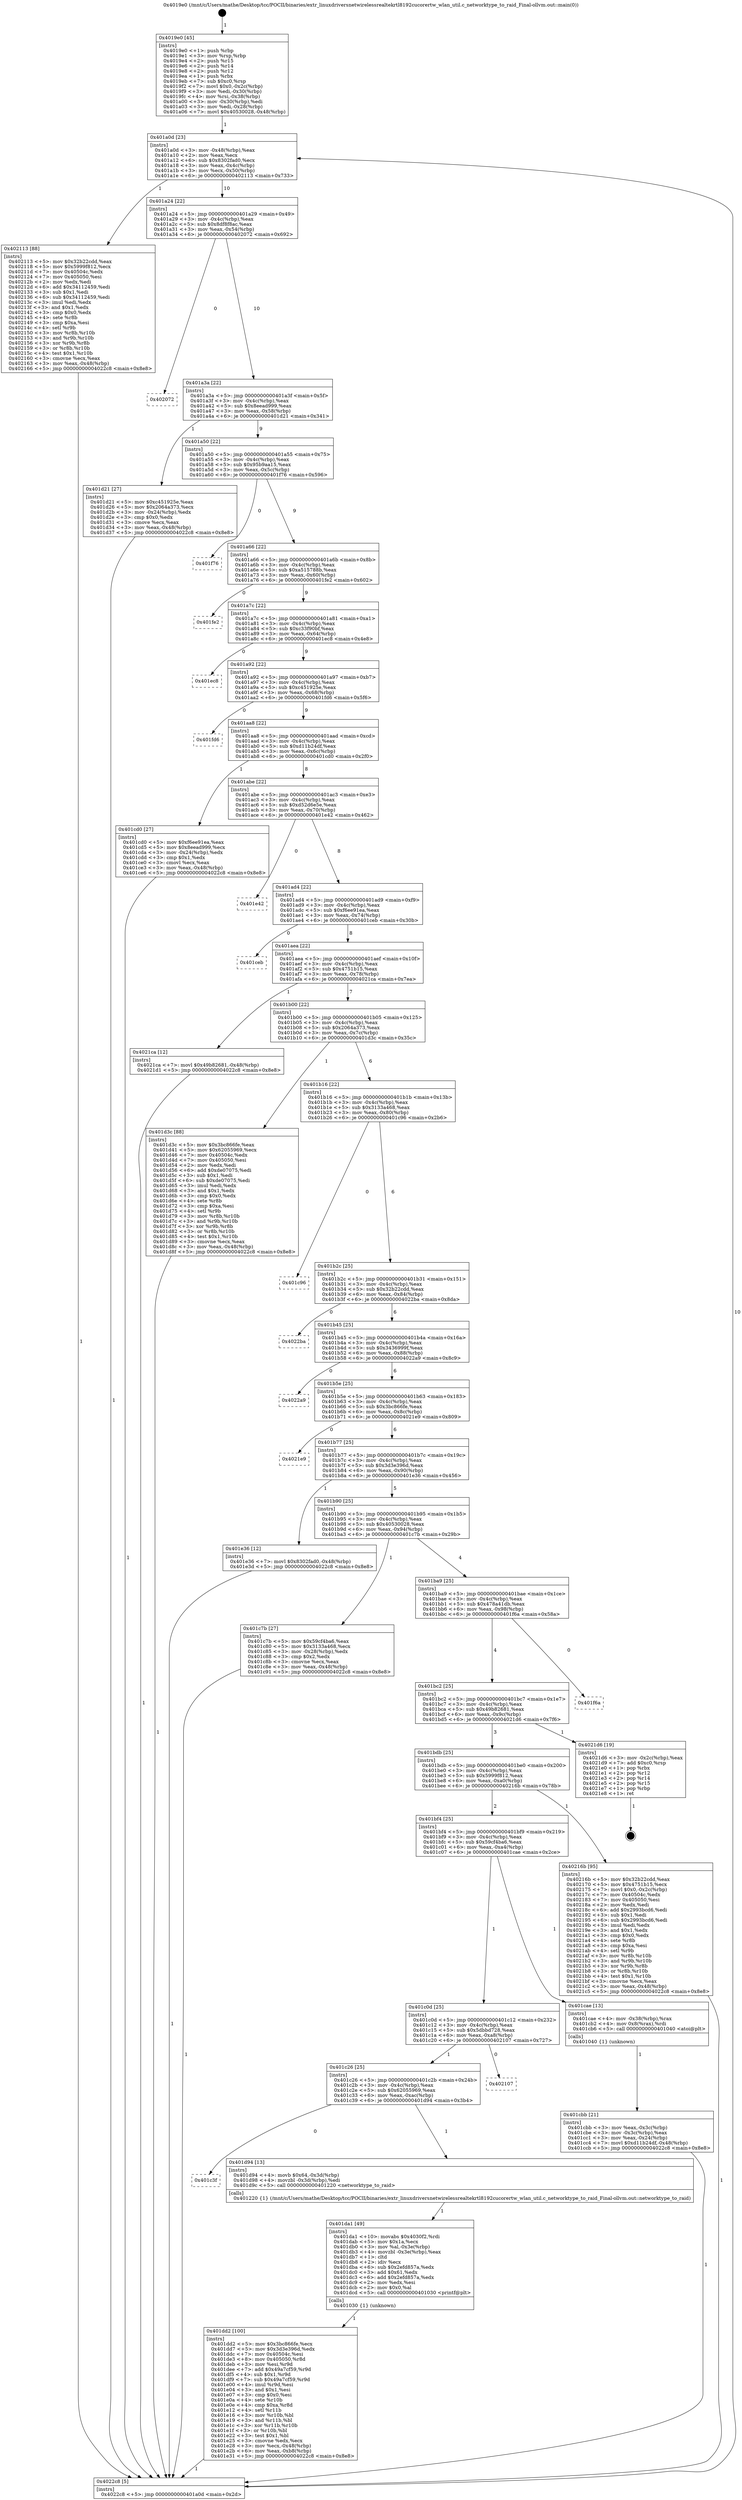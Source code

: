 digraph "0x4019e0" {
  label = "0x4019e0 (/mnt/c/Users/mathe/Desktop/tcc/POCII/binaries/extr_linuxdriversnetwirelessrealtekrtl8192cucorertw_wlan_util.c_networktype_to_raid_Final-ollvm.out::main(0))"
  labelloc = "t"
  node[shape=record]

  Entry [label="",width=0.3,height=0.3,shape=circle,fillcolor=black,style=filled]
  "0x401a0d" [label="{
     0x401a0d [23]\l
     | [instrs]\l
     &nbsp;&nbsp;0x401a0d \<+3\>: mov -0x48(%rbp),%eax\l
     &nbsp;&nbsp;0x401a10 \<+2\>: mov %eax,%ecx\l
     &nbsp;&nbsp;0x401a12 \<+6\>: sub $0x8302fad0,%ecx\l
     &nbsp;&nbsp;0x401a18 \<+3\>: mov %eax,-0x4c(%rbp)\l
     &nbsp;&nbsp;0x401a1b \<+3\>: mov %ecx,-0x50(%rbp)\l
     &nbsp;&nbsp;0x401a1e \<+6\>: je 0000000000402113 \<main+0x733\>\l
  }"]
  "0x402113" [label="{
     0x402113 [88]\l
     | [instrs]\l
     &nbsp;&nbsp;0x402113 \<+5\>: mov $0x32b22cdd,%eax\l
     &nbsp;&nbsp;0x402118 \<+5\>: mov $0x5999f812,%ecx\l
     &nbsp;&nbsp;0x40211d \<+7\>: mov 0x40504c,%edx\l
     &nbsp;&nbsp;0x402124 \<+7\>: mov 0x405050,%esi\l
     &nbsp;&nbsp;0x40212b \<+2\>: mov %edx,%edi\l
     &nbsp;&nbsp;0x40212d \<+6\>: add $0x34112459,%edi\l
     &nbsp;&nbsp;0x402133 \<+3\>: sub $0x1,%edi\l
     &nbsp;&nbsp;0x402136 \<+6\>: sub $0x34112459,%edi\l
     &nbsp;&nbsp;0x40213c \<+3\>: imul %edi,%edx\l
     &nbsp;&nbsp;0x40213f \<+3\>: and $0x1,%edx\l
     &nbsp;&nbsp;0x402142 \<+3\>: cmp $0x0,%edx\l
     &nbsp;&nbsp;0x402145 \<+4\>: sete %r8b\l
     &nbsp;&nbsp;0x402149 \<+3\>: cmp $0xa,%esi\l
     &nbsp;&nbsp;0x40214c \<+4\>: setl %r9b\l
     &nbsp;&nbsp;0x402150 \<+3\>: mov %r8b,%r10b\l
     &nbsp;&nbsp;0x402153 \<+3\>: and %r9b,%r10b\l
     &nbsp;&nbsp;0x402156 \<+3\>: xor %r9b,%r8b\l
     &nbsp;&nbsp;0x402159 \<+3\>: or %r8b,%r10b\l
     &nbsp;&nbsp;0x40215c \<+4\>: test $0x1,%r10b\l
     &nbsp;&nbsp;0x402160 \<+3\>: cmovne %ecx,%eax\l
     &nbsp;&nbsp;0x402163 \<+3\>: mov %eax,-0x48(%rbp)\l
     &nbsp;&nbsp;0x402166 \<+5\>: jmp 00000000004022c8 \<main+0x8e8\>\l
  }"]
  "0x401a24" [label="{
     0x401a24 [22]\l
     | [instrs]\l
     &nbsp;&nbsp;0x401a24 \<+5\>: jmp 0000000000401a29 \<main+0x49\>\l
     &nbsp;&nbsp;0x401a29 \<+3\>: mov -0x4c(%rbp),%eax\l
     &nbsp;&nbsp;0x401a2c \<+5\>: sub $0x8df8f8ac,%eax\l
     &nbsp;&nbsp;0x401a31 \<+3\>: mov %eax,-0x54(%rbp)\l
     &nbsp;&nbsp;0x401a34 \<+6\>: je 0000000000402072 \<main+0x692\>\l
  }"]
  Exit [label="",width=0.3,height=0.3,shape=circle,fillcolor=black,style=filled,peripheries=2]
  "0x402072" [label="{
     0x402072\l
  }", style=dashed]
  "0x401a3a" [label="{
     0x401a3a [22]\l
     | [instrs]\l
     &nbsp;&nbsp;0x401a3a \<+5\>: jmp 0000000000401a3f \<main+0x5f\>\l
     &nbsp;&nbsp;0x401a3f \<+3\>: mov -0x4c(%rbp),%eax\l
     &nbsp;&nbsp;0x401a42 \<+5\>: sub $0x8eead999,%eax\l
     &nbsp;&nbsp;0x401a47 \<+3\>: mov %eax,-0x58(%rbp)\l
     &nbsp;&nbsp;0x401a4a \<+6\>: je 0000000000401d21 \<main+0x341\>\l
  }"]
  "0x401dd2" [label="{
     0x401dd2 [100]\l
     | [instrs]\l
     &nbsp;&nbsp;0x401dd2 \<+5\>: mov $0x3bc866fe,%ecx\l
     &nbsp;&nbsp;0x401dd7 \<+5\>: mov $0x3d3e396d,%edx\l
     &nbsp;&nbsp;0x401ddc \<+7\>: mov 0x40504c,%esi\l
     &nbsp;&nbsp;0x401de3 \<+8\>: mov 0x405050,%r8d\l
     &nbsp;&nbsp;0x401deb \<+3\>: mov %esi,%r9d\l
     &nbsp;&nbsp;0x401dee \<+7\>: add $0x49a7cf59,%r9d\l
     &nbsp;&nbsp;0x401df5 \<+4\>: sub $0x1,%r9d\l
     &nbsp;&nbsp;0x401df9 \<+7\>: sub $0x49a7cf59,%r9d\l
     &nbsp;&nbsp;0x401e00 \<+4\>: imul %r9d,%esi\l
     &nbsp;&nbsp;0x401e04 \<+3\>: and $0x1,%esi\l
     &nbsp;&nbsp;0x401e07 \<+3\>: cmp $0x0,%esi\l
     &nbsp;&nbsp;0x401e0a \<+4\>: sete %r10b\l
     &nbsp;&nbsp;0x401e0e \<+4\>: cmp $0xa,%r8d\l
     &nbsp;&nbsp;0x401e12 \<+4\>: setl %r11b\l
     &nbsp;&nbsp;0x401e16 \<+3\>: mov %r10b,%bl\l
     &nbsp;&nbsp;0x401e19 \<+3\>: and %r11b,%bl\l
     &nbsp;&nbsp;0x401e1c \<+3\>: xor %r11b,%r10b\l
     &nbsp;&nbsp;0x401e1f \<+3\>: or %r10b,%bl\l
     &nbsp;&nbsp;0x401e22 \<+3\>: test $0x1,%bl\l
     &nbsp;&nbsp;0x401e25 \<+3\>: cmovne %edx,%ecx\l
     &nbsp;&nbsp;0x401e28 \<+3\>: mov %ecx,-0x48(%rbp)\l
     &nbsp;&nbsp;0x401e2b \<+6\>: mov %eax,-0xb8(%rbp)\l
     &nbsp;&nbsp;0x401e31 \<+5\>: jmp 00000000004022c8 \<main+0x8e8\>\l
  }"]
  "0x401d21" [label="{
     0x401d21 [27]\l
     | [instrs]\l
     &nbsp;&nbsp;0x401d21 \<+5\>: mov $0xc451925e,%eax\l
     &nbsp;&nbsp;0x401d26 \<+5\>: mov $0x2064a373,%ecx\l
     &nbsp;&nbsp;0x401d2b \<+3\>: mov -0x24(%rbp),%edx\l
     &nbsp;&nbsp;0x401d2e \<+3\>: cmp $0x0,%edx\l
     &nbsp;&nbsp;0x401d31 \<+3\>: cmove %ecx,%eax\l
     &nbsp;&nbsp;0x401d34 \<+3\>: mov %eax,-0x48(%rbp)\l
     &nbsp;&nbsp;0x401d37 \<+5\>: jmp 00000000004022c8 \<main+0x8e8\>\l
  }"]
  "0x401a50" [label="{
     0x401a50 [22]\l
     | [instrs]\l
     &nbsp;&nbsp;0x401a50 \<+5\>: jmp 0000000000401a55 \<main+0x75\>\l
     &nbsp;&nbsp;0x401a55 \<+3\>: mov -0x4c(%rbp),%eax\l
     &nbsp;&nbsp;0x401a58 \<+5\>: sub $0x95b9aa15,%eax\l
     &nbsp;&nbsp;0x401a5d \<+3\>: mov %eax,-0x5c(%rbp)\l
     &nbsp;&nbsp;0x401a60 \<+6\>: je 0000000000401f76 \<main+0x596\>\l
  }"]
  "0x401da1" [label="{
     0x401da1 [49]\l
     | [instrs]\l
     &nbsp;&nbsp;0x401da1 \<+10\>: movabs $0x4030f2,%rdi\l
     &nbsp;&nbsp;0x401dab \<+5\>: mov $0x1a,%ecx\l
     &nbsp;&nbsp;0x401db0 \<+3\>: mov %al,-0x3e(%rbp)\l
     &nbsp;&nbsp;0x401db3 \<+4\>: movzbl -0x3e(%rbp),%eax\l
     &nbsp;&nbsp;0x401db7 \<+1\>: cltd\l
     &nbsp;&nbsp;0x401db8 \<+2\>: idiv %ecx\l
     &nbsp;&nbsp;0x401dba \<+6\>: sub $0x2efd857a,%edx\l
     &nbsp;&nbsp;0x401dc0 \<+3\>: add $0x61,%edx\l
     &nbsp;&nbsp;0x401dc3 \<+6\>: add $0x2efd857a,%edx\l
     &nbsp;&nbsp;0x401dc9 \<+2\>: mov %edx,%esi\l
     &nbsp;&nbsp;0x401dcb \<+2\>: mov $0x0,%al\l
     &nbsp;&nbsp;0x401dcd \<+5\>: call 0000000000401030 \<printf@plt\>\l
     | [calls]\l
     &nbsp;&nbsp;0x401030 \{1\} (unknown)\l
  }"]
  "0x401f76" [label="{
     0x401f76\l
  }", style=dashed]
  "0x401a66" [label="{
     0x401a66 [22]\l
     | [instrs]\l
     &nbsp;&nbsp;0x401a66 \<+5\>: jmp 0000000000401a6b \<main+0x8b\>\l
     &nbsp;&nbsp;0x401a6b \<+3\>: mov -0x4c(%rbp),%eax\l
     &nbsp;&nbsp;0x401a6e \<+5\>: sub $0xa515788b,%eax\l
     &nbsp;&nbsp;0x401a73 \<+3\>: mov %eax,-0x60(%rbp)\l
     &nbsp;&nbsp;0x401a76 \<+6\>: je 0000000000401fe2 \<main+0x602\>\l
  }"]
  "0x401c3f" [label="{
     0x401c3f\l
  }", style=dashed]
  "0x401fe2" [label="{
     0x401fe2\l
  }", style=dashed]
  "0x401a7c" [label="{
     0x401a7c [22]\l
     | [instrs]\l
     &nbsp;&nbsp;0x401a7c \<+5\>: jmp 0000000000401a81 \<main+0xa1\>\l
     &nbsp;&nbsp;0x401a81 \<+3\>: mov -0x4c(%rbp),%eax\l
     &nbsp;&nbsp;0x401a84 \<+5\>: sub $0xc33f90bf,%eax\l
     &nbsp;&nbsp;0x401a89 \<+3\>: mov %eax,-0x64(%rbp)\l
     &nbsp;&nbsp;0x401a8c \<+6\>: je 0000000000401ec8 \<main+0x4e8\>\l
  }"]
  "0x401d94" [label="{
     0x401d94 [13]\l
     | [instrs]\l
     &nbsp;&nbsp;0x401d94 \<+4\>: movb $0x64,-0x3d(%rbp)\l
     &nbsp;&nbsp;0x401d98 \<+4\>: movzbl -0x3d(%rbp),%edi\l
     &nbsp;&nbsp;0x401d9c \<+5\>: call 0000000000401220 \<networktype_to_raid\>\l
     | [calls]\l
     &nbsp;&nbsp;0x401220 \{1\} (/mnt/c/Users/mathe/Desktop/tcc/POCII/binaries/extr_linuxdriversnetwirelessrealtekrtl8192cucorertw_wlan_util.c_networktype_to_raid_Final-ollvm.out::networktype_to_raid)\l
  }"]
  "0x401ec8" [label="{
     0x401ec8\l
  }", style=dashed]
  "0x401a92" [label="{
     0x401a92 [22]\l
     | [instrs]\l
     &nbsp;&nbsp;0x401a92 \<+5\>: jmp 0000000000401a97 \<main+0xb7\>\l
     &nbsp;&nbsp;0x401a97 \<+3\>: mov -0x4c(%rbp),%eax\l
     &nbsp;&nbsp;0x401a9a \<+5\>: sub $0xc451925e,%eax\l
     &nbsp;&nbsp;0x401a9f \<+3\>: mov %eax,-0x68(%rbp)\l
     &nbsp;&nbsp;0x401aa2 \<+6\>: je 0000000000401fd6 \<main+0x5f6\>\l
  }"]
  "0x401c26" [label="{
     0x401c26 [25]\l
     | [instrs]\l
     &nbsp;&nbsp;0x401c26 \<+5\>: jmp 0000000000401c2b \<main+0x24b\>\l
     &nbsp;&nbsp;0x401c2b \<+3\>: mov -0x4c(%rbp),%eax\l
     &nbsp;&nbsp;0x401c2e \<+5\>: sub $0x62055969,%eax\l
     &nbsp;&nbsp;0x401c33 \<+6\>: mov %eax,-0xac(%rbp)\l
     &nbsp;&nbsp;0x401c39 \<+6\>: je 0000000000401d94 \<main+0x3b4\>\l
  }"]
  "0x401fd6" [label="{
     0x401fd6\l
  }", style=dashed]
  "0x401aa8" [label="{
     0x401aa8 [22]\l
     | [instrs]\l
     &nbsp;&nbsp;0x401aa8 \<+5\>: jmp 0000000000401aad \<main+0xcd\>\l
     &nbsp;&nbsp;0x401aad \<+3\>: mov -0x4c(%rbp),%eax\l
     &nbsp;&nbsp;0x401ab0 \<+5\>: sub $0xd11b24df,%eax\l
     &nbsp;&nbsp;0x401ab5 \<+3\>: mov %eax,-0x6c(%rbp)\l
     &nbsp;&nbsp;0x401ab8 \<+6\>: je 0000000000401cd0 \<main+0x2f0\>\l
  }"]
  "0x402107" [label="{
     0x402107\l
  }", style=dashed]
  "0x401cd0" [label="{
     0x401cd0 [27]\l
     | [instrs]\l
     &nbsp;&nbsp;0x401cd0 \<+5\>: mov $0xf6ee91ea,%eax\l
     &nbsp;&nbsp;0x401cd5 \<+5\>: mov $0x8eead999,%ecx\l
     &nbsp;&nbsp;0x401cda \<+3\>: mov -0x24(%rbp),%edx\l
     &nbsp;&nbsp;0x401cdd \<+3\>: cmp $0x1,%edx\l
     &nbsp;&nbsp;0x401ce0 \<+3\>: cmovl %ecx,%eax\l
     &nbsp;&nbsp;0x401ce3 \<+3\>: mov %eax,-0x48(%rbp)\l
     &nbsp;&nbsp;0x401ce6 \<+5\>: jmp 00000000004022c8 \<main+0x8e8\>\l
  }"]
  "0x401abe" [label="{
     0x401abe [22]\l
     | [instrs]\l
     &nbsp;&nbsp;0x401abe \<+5\>: jmp 0000000000401ac3 \<main+0xe3\>\l
     &nbsp;&nbsp;0x401ac3 \<+3\>: mov -0x4c(%rbp),%eax\l
     &nbsp;&nbsp;0x401ac6 \<+5\>: sub $0xd52d6e5e,%eax\l
     &nbsp;&nbsp;0x401acb \<+3\>: mov %eax,-0x70(%rbp)\l
     &nbsp;&nbsp;0x401ace \<+6\>: je 0000000000401e42 \<main+0x462\>\l
  }"]
  "0x401cbb" [label="{
     0x401cbb [21]\l
     | [instrs]\l
     &nbsp;&nbsp;0x401cbb \<+3\>: mov %eax,-0x3c(%rbp)\l
     &nbsp;&nbsp;0x401cbe \<+3\>: mov -0x3c(%rbp),%eax\l
     &nbsp;&nbsp;0x401cc1 \<+3\>: mov %eax,-0x24(%rbp)\l
     &nbsp;&nbsp;0x401cc4 \<+7\>: movl $0xd11b24df,-0x48(%rbp)\l
     &nbsp;&nbsp;0x401ccb \<+5\>: jmp 00000000004022c8 \<main+0x8e8\>\l
  }"]
  "0x401e42" [label="{
     0x401e42\l
  }", style=dashed]
  "0x401ad4" [label="{
     0x401ad4 [22]\l
     | [instrs]\l
     &nbsp;&nbsp;0x401ad4 \<+5\>: jmp 0000000000401ad9 \<main+0xf9\>\l
     &nbsp;&nbsp;0x401ad9 \<+3\>: mov -0x4c(%rbp),%eax\l
     &nbsp;&nbsp;0x401adc \<+5\>: sub $0xf6ee91ea,%eax\l
     &nbsp;&nbsp;0x401ae1 \<+3\>: mov %eax,-0x74(%rbp)\l
     &nbsp;&nbsp;0x401ae4 \<+6\>: je 0000000000401ceb \<main+0x30b\>\l
  }"]
  "0x401c0d" [label="{
     0x401c0d [25]\l
     | [instrs]\l
     &nbsp;&nbsp;0x401c0d \<+5\>: jmp 0000000000401c12 \<main+0x232\>\l
     &nbsp;&nbsp;0x401c12 \<+3\>: mov -0x4c(%rbp),%eax\l
     &nbsp;&nbsp;0x401c15 \<+5\>: sub $0x5dbbd728,%eax\l
     &nbsp;&nbsp;0x401c1a \<+6\>: mov %eax,-0xa8(%rbp)\l
     &nbsp;&nbsp;0x401c20 \<+6\>: je 0000000000402107 \<main+0x727\>\l
  }"]
  "0x401ceb" [label="{
     0x401ceb\l
  }", style=dashed]
  "0x401aea" [label="{
     0x401aea [22]\l
     | [instrs]\l
     &nbsp;&nbsp;0x401aea \<+5\>: jmp 0000000000401aef \<main+0x10f\>\l
     &nbsp;&nbsp;0x401aef \<+3\>: mov -0x4c(%rbp),%eax\l
     &nbsp;&nbsp;0x401af2 \<+5\>: sub $0x4751b15,%eax\l
     &nbsp;&nbsp;0x401af7 \<+3\>: mov %eax,-0x78(%rbp)\l
     &nbsp;&nbsp;0x401afa \<+6\>: je 00000000004021ca \<main+0x7ea\>\l
  }"]
  "0x401cae" [label="{
     0x401cae [13]\l
     | [instrs]\l
     &nbsp;&nbsp;0x401cae \<+4\>: mov -0x38(%rbp),%rax\l
     &nbsp;&nbsp;0x401cb2 \<+4\>: mov 0x8(%rax),%rdi\l
     &nbsp;&nbsp;0x401cb6 \<+5\>: call 0000000000401040 \<atoi@plt\>\l
     | [calls]\l
     &nbsp;&nbsp;0x401040 \{1\} (unknown)\l
  }"]
  "0x4021ca" [label="{
     0x4021ca [12]\l
     | [instrs]\l
     &nbsp;&nbsp;0x4021ca \<+7\>: movl $0x49b82681,-0x48(%rbp)\l
     &nbsp;&nbsp;0x4021d1 \<+5\>: jmp 00000000004022c8 \<main+0x8e8\>\l
  }"]
  "0x401b00" [label="{
     0x401b00 [22]\l
     | [instrs]\l
     &nbsp;&nbsp;0x401b00 \<+5\>: jmp 0000000000401b05 \<main+0x125\>\l
     &nbsp;&nbsp;0x401b05 \<+3\>: mov -0x4c(%rbp),%eax\l
     &nbsp;&nbsp;0x401b08 \<+5\>: sub $0x2064a373,%eax\l
     &nbsp;&nbsp;0x401b0d \<+3\>: mov %eax,-0x7c(%rbp)\l
     &nbsp;&nbsp;0x401b10 \<+6\>: je 0000000000401d3c \<main+0x35c\>\l
  }"]
  "0x401bf4" [label="{
     0x401bf4 [25]\l
     | [instrs]\l
     &nbsp;&nbsp;0x401bf4 \<+5\>: jmp 0000000000401bf9 \<main+0x219\>\l
     &nbsp;&nbsp;0x401bf9 \<+3\>: mov -0x4c(%rbp),%eax\l
     &nbsp;&nbsp;0x401bfc \<+5\>: sub $0x59cf4ba6,%eax\l
     &nbsp;&nbsp;0x401c01 \<+6\>: mov %eax,-0xa4(%rbp)\l
     &nbsp;&nbsp;0x401c07 \<+6\>: je 0000000000401cae \<main+0x2ce\>\l
  }"]
  "0x401d3c" [label="{
     0x401d3c [88]\l
     | [instrs]\l
     &nbsp;&nbsp;0x401d3c \<+5\>: mov $0x3bc866fe,%eax\l
     &nbsp;&nbsp;0x401d41 \<+5\>: mov $0x62055969,%ecx\l
     &nbsp;&nbsp;0x401d46 \<+7\>: mov 0x40504c,%edx\l
     &nbsp;&nbsp;0x401d4d \<+7\>: mov 0x405050,%esi\l
     &nbsp;&nbsp;0x401d54 \<+2\>: mov %edx,%edi\l
     &nbsp;&nbsp;0x401d56 \<+6\>: add $0xde07075,%edi\l
     &nbsp;&nbsp;0x401d5c \<+3\>: sub $0x1,%edi\l
     &nbsp;&nbsp;0x401d5f \<+6\>: sub $0xde07075,%edi\l
     &nbsp;&nbsp;0x401d65 \<+3\>: imul %edi,%edx\l
     &nbsp;&nbsp;0x401d68 \<+3\>: and $0x1,%edx\l
     &nbsp;&nbsp;0x401d6b \<+3\>: cmp $0x0,%edx\l
     &nbsp;&nbsp;0x401d6e \<+4\>: sete %r8b\l
     &nbsp;&nbsp;0x401d72 \<+3\>: cmp $0xa,%esi\l
     &nbsp;&nbsp;0x401d75 \<+4\>: setl %r9b\l
     &nbsp;&nbsp;0x401d79 \<+3\>: mov %r8b,%r10b\l
     &nbsp;&nbsp;0x401d7c \<+3\>: and %r9b,%r10b\l
     &nbsp;&nbsp;0x401d7f \<+3\>: xor %r9b,%r8b\l
     &nbsp;&nbsp;0x401d82 \<+3\>: or %r8b,%r10b\l
     &nbsp;&nbsp;0x401d85 \<+4\>: test $0x1,%r10b\l
     &nbsp;&nbsp;0x401d89 \<+3\>: cmovne %ecx,%eax\l
     &nbsp;&nbsp;0x401d8c \<+3\>: mov %eax,-0x48(%rbp)\l
     &nbsp;&nbsp;0x401d8f \<+5\>: jmp 00000000004022c8 \<main+0x8e8\>\l
  }"]
  "0x401b16" [label="{
     0x401b16 [22]\l
     | [instrs]\l
     &nbsp;&nbsp;0x401b16 \<+5\>: jmp 0000000000401b1b \<main+0x13b\>\l
     &nbsp;&nbsp;0x401b1b \<+3\>: mov -0x4c(%rbp),%eax\l
     &nbsp;&nbsp;0x401b1e \<+5\>: sub $0x3133a468,%eax\l
     &nbsp;&nbsp;0x401b23 \<+3\>: mov %eax,-0x80(%rbp)\l
     &nbsp;&nbsp;0x401b26 \<+6\>: je 0000000000401c96 \<main+0x2b6\>\l
  }"]
  "0x40216b" [label="{
     0x40216b [95]\l
     | [instrs]\l
     &nbsp;&nbsp;0x40216b \<+5\>: mov $0x32b22cdd,%eax\l
     &nbsp;&nbsp;0x402170 \<+5\>: mov $0x4751b15,%ecx\l
     &nbsp;&nbsp;0x402175 \<+7\>: movl $0x0,-0x2c(%rbp)\l
     &nbsp;&nbsp;0x40217c \<+7\>: mov 0x40504c,%edx\l
     &nbsp;&nbsp;0x402183 \<+7\>: mov 0x405050,%esi\l
     &nbsp;&nbsp;0x40218a \<+2\>: mov %edx,%edi\l
     &nbsp;&nbsp;0x40218c \<+6\>: add $0x2993bcd6,%edi\l
     &nbsp;&nbsp;0x402192 \<+3\>: sub $0x1,%edi\l
     &nbsp;&nbsp;0x402195 \<+6\>: sub $0x2993bcd6,%edi\l
     &nbsp;&nbsp;0x40219b \<+3\>: imul %edi,%edx\l
     &nbsp;&nbsp;0x40219e \<+3\>: and $0x1,%edx\l
     &nbsp;&nbsp;0x4021a1 \<+3\>: cmp $0x0,%edx\l
     &nbsp;&nbsp;0x4021a4 \<+4\>: sete %r8b\l
     &nbsp;&nbsp;0x4021a8 \<+3\>: cmp $0xa,%esi\l
     &nbsp;&nbsp;0x4021ab \<+4\>: setl %r9b\l
     &nbsp;&nbsp;0x4021af \<+3\>: mov %r8b,%r10b\l
     &nbsp;&nbsp;0x4021b2 \<+3\>: and %r9b,%r10b\l
     &nbsp;&nbsp;0x4021b5 \<+3\>: xor %r9b,%r8b\l
     &nbsp;&nbsp;0x4021b8 \<+3\>: or %r8b,%r10b\l
     &nbsp;&nbsp;0x4021bb \<+4\>: test $0x1,%r10b\l
     &nbsp;&nbsp;0x4021bf \<+3\>: cmovne %ecx,%eax\l
     &nbsp;&nbsp;0x4021c2 \<+3\>: mov %eax,-0x48(%rbp)\l
     &nbsp;&nbsp;0x4021c5 \<+5\>: jmp 00000000004022c8 \<main+0x8e8\>\l
  }"]
  "0x401c96" [label="{
     0x401c96\l
  }", style=dashed]
  "0x401b2c" [label="{
     0x401b2c [25]\l
     | [instrs]\l
     &nbsp;&nbsp;0x401b2c \<+5\>: jmp 0000000000401b31 \<main+0x151\>\l
     &nbsp;&nbsp;0x401b31 \<+3\>: mov -0x4c(%rbp),%eax\l
     &nbsp;&nbsp;0x401b34 \<+5\>: sub $0x32b22cdd,%eax\l
     &nbsp;&nbsp;0x401b39 \<+6\>: mov %eax,-0x84(%rbp)\l
     &nbsp;&nbsp;0x401b3f \<+6\>: je 00000000004022ba \<main+0x8da\>\l
  }"]
  "0x401bdb" [label="{
     0x401bdb [25]\l
     | [instrs]\l
     &nbsp;&nbsp;0x401bdb \<+5\>: jmp 0000000000401be0 \<main+0x200\>\l
     &nbsp;&nbsp;0x401be0 \<+3\>: mov -0x4c(%rbp),%eax\l
     &nbsp;&nbsp;0x401be3 \<+5\>: sub $0x5999f812,%eax\l
     &nbsp;&nbsp;0x401be8 \<+6\>: mov %eax,-0xa0(%rbp)\l
     &nbsp;&nbsp;0x401bee \<+6\>: je 000000000040216b \<main+0x78b\>\l
  }"]
  "0x4022ba" [label="{
     0x4022ba\l
  }", style=dashed]
  "0x401b45" [label="{
     0x401b45 [25]\l
     | [instrs]\l
     &nbsp;&nbsp;0x401b45 \<+5\>: jmp 0000000000401b4a \<main+0x16a\>\l
     &nbsp;&nbsp;0x401b4a \<+3\>: mov -0x4c(%rbp),%eax\l
     &nbsp;&nbsp;0x401b4d \<+5\>: sub $0x3436999f,%eax\l
     &nbsp;&nbsp;0x401b52 \<+6\>: mov %eax,-0x88(%rbp)\l
     &nbsp;&nbsp;0x401b58 \<+6\>: je 00000000004022a9 \<main+0x8c9\>\l
  }"]
  "0x4021d6" [label="{
     0x4021d6 [19]\l
     | [instrs]\l
     &nbsp;&nbsp;0x4021d6 \<+3\>: mov -0x2c(%rbp),%eax\l
     &nbsp;&nbsp;0x4021d9 \<+7\>: add $0xc0,%rsp\l
     &nbsp;&nbsp;0x4021e0 \<+1\>: pop %rbx\l
     &nbsp;&nbsp;0x4021e1 \<+2\>: pop %r12\l
     &nbsp;&nbsp;0x4021e3 \<+2\>: pop %r14\l
     &nbsp;&nbsp;0x4021e5 \<+2\>: pop %r15\l
     &nbsp;&nbsp;0x4021e7 \<+1\>: pop %rbp\l
     &nbsp;&nbsp;0x4021e8 \<+1\>: ret\l
  }"]
  "0x4022a9" [label="{
     0x4022a9\l
  }", style=dashed]
  "0x401b5e" [label="{
     0x401b5e [25]\l
     | [instrs]\l
     &nbsp;&nbsp;0x401b5e \<+5\>: jmp 0000000000401b63 \<main+0x183\>\l
     &nbsp;&nbsp;0x401b63 \<+3\>: mov -0x4c(%rbp),%eax\l
     &nbsp;&nbsp;0x401b66 \<+5\>: sub $0x3bc866fe,%eax\l
     &nbsp;&nbsp;0x401b6b \<+6\>: mov %eax,-0x8c(%rbp)\l
     &nbsp;&nbsp;0x401b71 \<+6\>: je 00000000004021e9 \<main+0x809\>\l
  }"]
  "0x401bc2" [label="{
     0x401bc2 [25]\l
     | [instrs]\l
     &nbsp;&nbsp;0x401bc2 \<+5\>: jmp 0000000000401bc7 \<main+0x1e7\>\l
     &nbsp;&nbsp;0x401bc7 \<+3\>: mov -0x4c(%rbp),%eax\l
     &nbsp;&nbsp;0x401bca \<+5\>: sub $0x49b82681,%eax\l
     &nbsp;&nbsp;0x401bcf \<+6\>: mov %eax,-0x9c(%rbp)\l
     &nbsp;&nbsp;0x401bd5 \<+6\>: je 00000000004021d6 \<main+0x7f6\>\l
  }"]
  "0x4021e9" [label="{
     0x4021e9\l
  }", style=dashed]
  "0x401b77" [label="{
     0x401b77 [25]\l
     | [instrs]\l
     &nbsp;&nbsp;0x401b77 \<+5\>: jmp 0000000000401b7c \<main+0x19c\>\l
     &nbsp;&nbsp;0x401b7c \<+3\>: mov -0x4c(%rbp),%eax\l
     &nbsp;&nbsp;0x401b7f \<+5\>: sub $0x3d3e396d,%eax\l
     &nbsp;&nbsp;0x401b84 \<+6\>: mov %eax,-0x90(%rbp)\l
     &nbsp;&nbsp;0x401b8a \<+6\>: je 0000000000401e36 \<main+0x456\>\l
  }"]
  "0x401f6a" [label="{
     0x401f6a\l
  }", style=dashed]
  "0x401e36" [label="{
     0x401e36 [12]\l
     | [instrs]\l
     &nbsp;&nbsp;0x401e36 \<+7\>: movl $0x8302fad0,-0x48(%rbp)\l
     &nbsp;&nbsp;0x401e3d \<+5\>: jmp 00000000004022c8 \<main+0x8e8\>\l
  }"]
  "0x401b90" [label="{
     0x401b90 [25]\l
     | [instrs]\l
     &nbsp;&nbsp;0x401b90 \<+5\>: jmp 0000000000401b95 \<main+0x1b5\>\l
     &nbsp;&nbsp;0x401b95 \<+3\>: mov -0x4c(%rbp),%eax\l
     &nbsp;&nbsp;0x401b98 \<+5\>: sub $0x40530028,%eax\l
     &nbsp;&nbsp;0x401b9d \<+6\>: mov %eax,-0x94(%rbp)\l
     &nbsp;&nbsp;0x401ba3 \<+6\>: je 0000000000401c7b \<main+0x29b\>\l
  }"]
  "0x4019e0" [label="{
     0x4019e0 [45]\l
     | [instrs]\l
     &nbsp;&nbsp;0x4019e0 \<+1\>: push %rbp\l
     &nbsp;&nbsp;0x4019e1 \<+3\>: mov %rsp,%rbp\l
     &nbsp;&nbsp;0x4019e4 \<+2\>: push %r15\l
     &nbsp;&nbsp;0x4019e6 \<+2\>: push %r14\l
     &nbsp;&nbsp;0x4019e8 \<+2\>: push %r12\l
     &nbsp;&nbsp;0x4019ea \<+1\>: push %rbx\l
     &nbsp;&nbsp;0x4019eb \<+7\>: sub $0xc0,%rsp\l
     &nbsp;&nbsp;0x4019f2 \<+7\>: movl $0x0,-0x2c(%rbp)\l
     &nbsp;&nbsp;0x4019f9 \<+3\>: mov %edi,-0x30(%rbp)\l
     &nbsp;&nbsp;0x4019fc \<+4\>: mov %rsi,-0x38(%rbp)\l
     &nbsp;&nbsp;0x401a00 \<+3\>: mov -0x30(%rbp),%edi\l
     &nbsp;&nbsp;0x401a03 \<+3\>: mov %edi,-0x28(%rbp)\l
     &nbsp;&nbsp;0x401a06 \<+7\>: movl $0x40530028,-0x48(%rbp)\l
  }"]
  "0x401c7b" [label="{
     0x401c7b [27]\l
     | [instrs]\l
     &nbsp;&nbsp;0x401c7b \<+5\>: mov $0x59cf4ba6,%eax\l
     &nbsp;&nbsp;0x401c80 \<+5\>: mov $0x3133a468,%ecx\l
     &nbsp;&nbsp;0x401c85 \<+3\>: mov -0x28(%rbp),%edx\l
     &nbsp;&nbsp;0x401c88 \<+3\>: cmp $0x2,%edx\l
     &nbsp;&nbsp;0x401c8b \<+3\>: cmovne %ecx,%eax\l
     &nbsp;&nbsp;0x401c8e \<+3\>: mov %eax,-0x48(%rbp)\l
     &nbsp;&nbsp;0x401c91 \<+5\>: jmp 00000000004022c8 \<main+0x8e8\>\l
  }"]
  "0x401ba9" [label="{
     0x401ba9 [25]\l
     | [instrs]\l
     &nbsp;&nbsp;0x401ba9 \<+5\>: jmp 0000000000401bae \<main+0x1ce\>\l
     &nbsp;&nbsp;0x401bae \<+3\>: mov -0x4c(%rbp),%eax\l
     &nbsp;&nbsp;0x401bb1 \<+5\>: sub $0x478a41db,%eax\l
     &nbsp;&nbsp;0x401bb6 \<+6\>: mov %eax,-0x98(%rbp)\l
     &nbsp;&nbsp;0x401bbc \<+6\>: je 0000000000401f6a \<main+0x58a\>\l
  }"]
  "0x4022c8" [label="{
     0x4022c8 [5]\l
     | [instrs]\l
     &nbsp;&nbsp;0x4022c8 \<+5\>: jmp 0000000000401a0d \<main+0x2d\>\l
  }"]
  Entry -> "0x4019e0" [label=" 1"]
  "0x401a0d" -> "0x402113" [label=" 1"]
  "0x401a0d" -> "0x401a24" [label=" 10"]
  "0x4021d6" -> Exit [label=" 1"]
  "0x401a24" -> "0x402072" [label=" 0"]
  "0x401a24" -> "0x401a3a" [label=" 10"]
  "0x4021ca" -> "0x4022c8" [label=" 1"]
  "0x401a3a" -> "0x401d21" [label=" 1"]
  "0x401a3a" -> "0x401a50" [label=" 9"]
  "0x40216b" -> "0x4022c8" [label=" 1"]
  "0x401a50" -> "0x401f76" [label=" 0"]
  "0x401a50" -> "0x401a66" [label=" 9"]
  "0x402113" -> "0x4022c8" [label=" 1"]
  "0x401a66" -> "0x401fe2" [label=" 0"]
  "0x401a66" -> "0x401a7c" [label=" 9"]
  "0x401e36" -> "0x4022c8" [label=" 1"]
  "0x401a7c" -> "0x401ec8" [label=" 0"]
  "0x401a7c" -> "0x401a92" [label=" 9"]
  "0x401dd2" -> "0x4022c8" [label=" 1"]
  "0x401a92" -> "0x401fd6" [label=" 0"]
  "0x401a92" -> "0x401aa8" [label=" 9"]
  "0x401d94" -> "0x401da1" [label=" 1"]
  "0x401aa8" -> "0x401cd0" [label=" 1"]
  "0x401aa8" -> "0x401abe" [label=" 8"]
  "0x401c26" -> "0x401c3f" [label=" 0"]
  "0x401abe" -> "0x401e42" [label=" 0"]
  "0x401abe" -> "0x401ad4" [label=" 8"]
  "0x401da1" -> "0x401dd2" [label=" 1"]
  "0x401ad4" -> "0x401ceb" [label=" 0"]
  "0x401ad4" -> "0x401aea" [label=" 8"]
  "0x401c0d" -> "0x401c26" [label=" 1"]
  "0x401aea" -> "0x4021ca" [label=" 1"]
  "0x401aea" -> "0x401b00" [label=" 7"]
  "0x401c0d" -> "0x402107" [label=" 0"]
  "0x401b00" -> "0x401d3c" [label=" 1"]
  "0x401b00" -> "0x401b16" [label=" 6"]
  "0x401d3c" -> "0x4022c8" [label=" 1"]
  "0x401b16" -> "0x401c96" [label=" 0"]
  "0x401b16" -> "0x401b2c" [label=" 6"]
  "0x401d21" -> "0x4022c8" [label=" 1"]
  "0x401b2c" -> "0x4022ba" [label=" 0"]
  "0x401b2c" -> "0x401b45" [label=" 6"]
  "0x401cbb" -> "0x4022c8" [label=" 1"]
  "0x401b45" -> "0x4022a9" [label=" 0"]
  "0x401b45" -> "0x401b5e" [label=" 6"]
  "0x401cae" -> "0x401cbb" [label=" 1"]
  "0x401b5e" -> "0x4021e9" [label=" 0"]
  "0x401b5e" -> "0x401b77" [label=" 6"]
  "0x401bf4" -> "0x401cae" [label=" 1"]
  "0x401b77" -> "0x401e36" [label=" 1"]
  "0x401b77" -> "0x401b90" [label=" 5"]
  "0x401c26" -> "0x401d94" [label=" 1"]
  "0x401b90" -> "0x401c7b" [label=" 1"]
  "0x401b90" -> "0x401ba9" [label=" 4"]
  "0x401c7b" -> "0x4022c8" [label=" 1"]
  "0x4019e0" -> "0x401a0d" [label=" 1"]
  "0x4022c8" -> "0x401a0d" [label=" 10"]
  "0x401bdb" -> "0x401bf4" [label=" 2"]
  "0x401ba9" -> "0x401f6a" [label=" 0"]
  "0x401ba9" -> "0x401bc2" [label=" 4"]
  "0x401bf4" -> "0x401c0d" [label=" 1"]
  "0x401bc2" -> "0x4021d6" [label=" 1"]
  "0x401bc2" -> "0x401bdb" [label=" 3"]
  "0x401cd0" -> "0x4022c8" [label=" 1"]
  "0x401bdb" -> "0x40216b" [label=" 1"]
}
